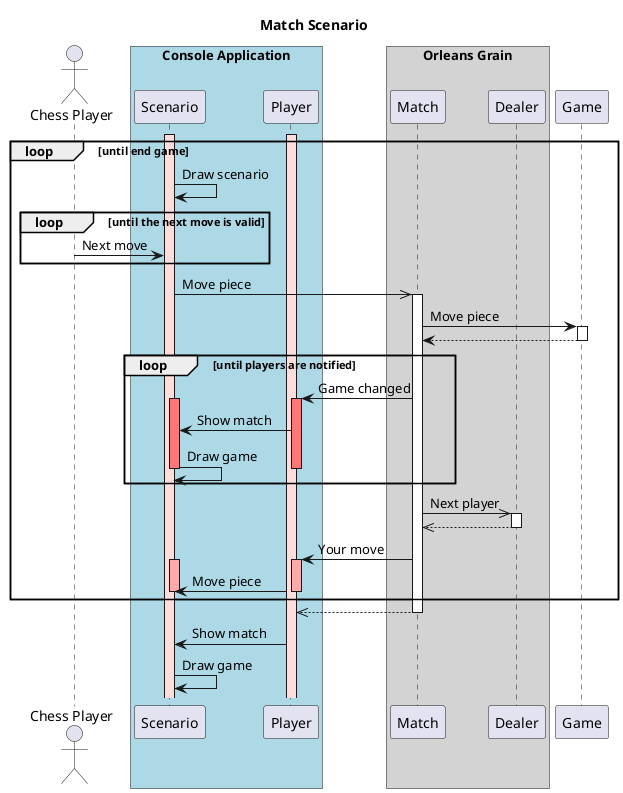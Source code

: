 @startuml match.sequence

title Match Scenario

actor "Chess Player" as chessPlayer

box "Console Application" #LightBlue
  participant "Scenario" as scenario
  participant Player as player
end box

box "Orleans Grain" #LightGray
  participant Match as match
  participant Dealer as dealer
end box

participant Game as game

activate scenario #FFDDDD
activate player #FFDDDD

loop until end game
  scenario -> scenario : Draw scenario

  loop until the next move is valid
    chessPlayer -> scenario : Next move
  end

  scenario ->> match : Move piece
  activate match

  match -> game : Move piece
  activate game

  game --> match
  deactivate game

  loop until players are notified
    match -> player : Game changed
    activate player #FF7777
    activate scenario #FF7777

    player -> scenario : Show match
    scenario -> scenario : Draw game

    deactivate player
    deactivate scenario
  end

  match ->> dealer : Next player
  activate dealer

  dealer -->> match
  deactivate dealer

  match -> player : Your move
  activate player #FFAAAA
  activate scenario #FFAAAA

  player -> scenario : Move piece
  deactivate player
  deactivate scenario
end

match -->> player
deactivate match

player -> scenario : Show match
scenario -> scenario : Draw game


@enduml
